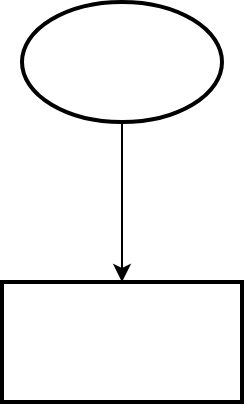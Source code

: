 <mxfile version="24.3.1" type="github">
  <diagram name="第 1 页" id="_73NamynOgI10VYN7bFE">
    <mxGraphModel dx="1434" dy="746" grid="1" gridSize="10" guides="1" tooltips="1" connect="1" arrows="1" fold="1" page="1" pageScale="1" pageWidth="827" pageHeight="1169" math="0" shadow="0">
      <root>
        <mxCell id="0" />
        <mxCell id="1" parent="0" />
        <mxCell id="MU1ah1lOfn7ixWe4w-mj-3" value="" style="edgeStyle=orthogonalEdgeStyle;rounded=0;orthogonalLoop=1;jettySize=auto;html=1;" edge="1" parent="1" source="MU1ah1lOfn7ixWe4w-mj-1" target="MU1ah1lOfn7ixWe4w-mj-2">
          <mxGeometry relative="1" as="geometry" />
        </mxCell>
        <mxCell id="MU1ah1lOfn7ixWe4w-mj-1" value="" style="strokeWidth=2;html=1;shape=mxgraph.flowchart.start_1;whiteSpace=wrap;" vertex="1" parent="1">
          <mxGeometry x="360" y="250" width="100" height="60" as="geometry" />
        </mxCell>
        <mxCell id="MU1ah1lOfn7ixWe4w-mj-2" value="" style="whiteSpace=wrap;html=1;strokeWidth=2;" vertex="1" parent="1">
          <mxGeometry x="350" y="390" width="120" height="60" as="geometry" />
        </mxCell>
      </root>
    </mxGraphModel>
  </diagram>
</mxfile>
